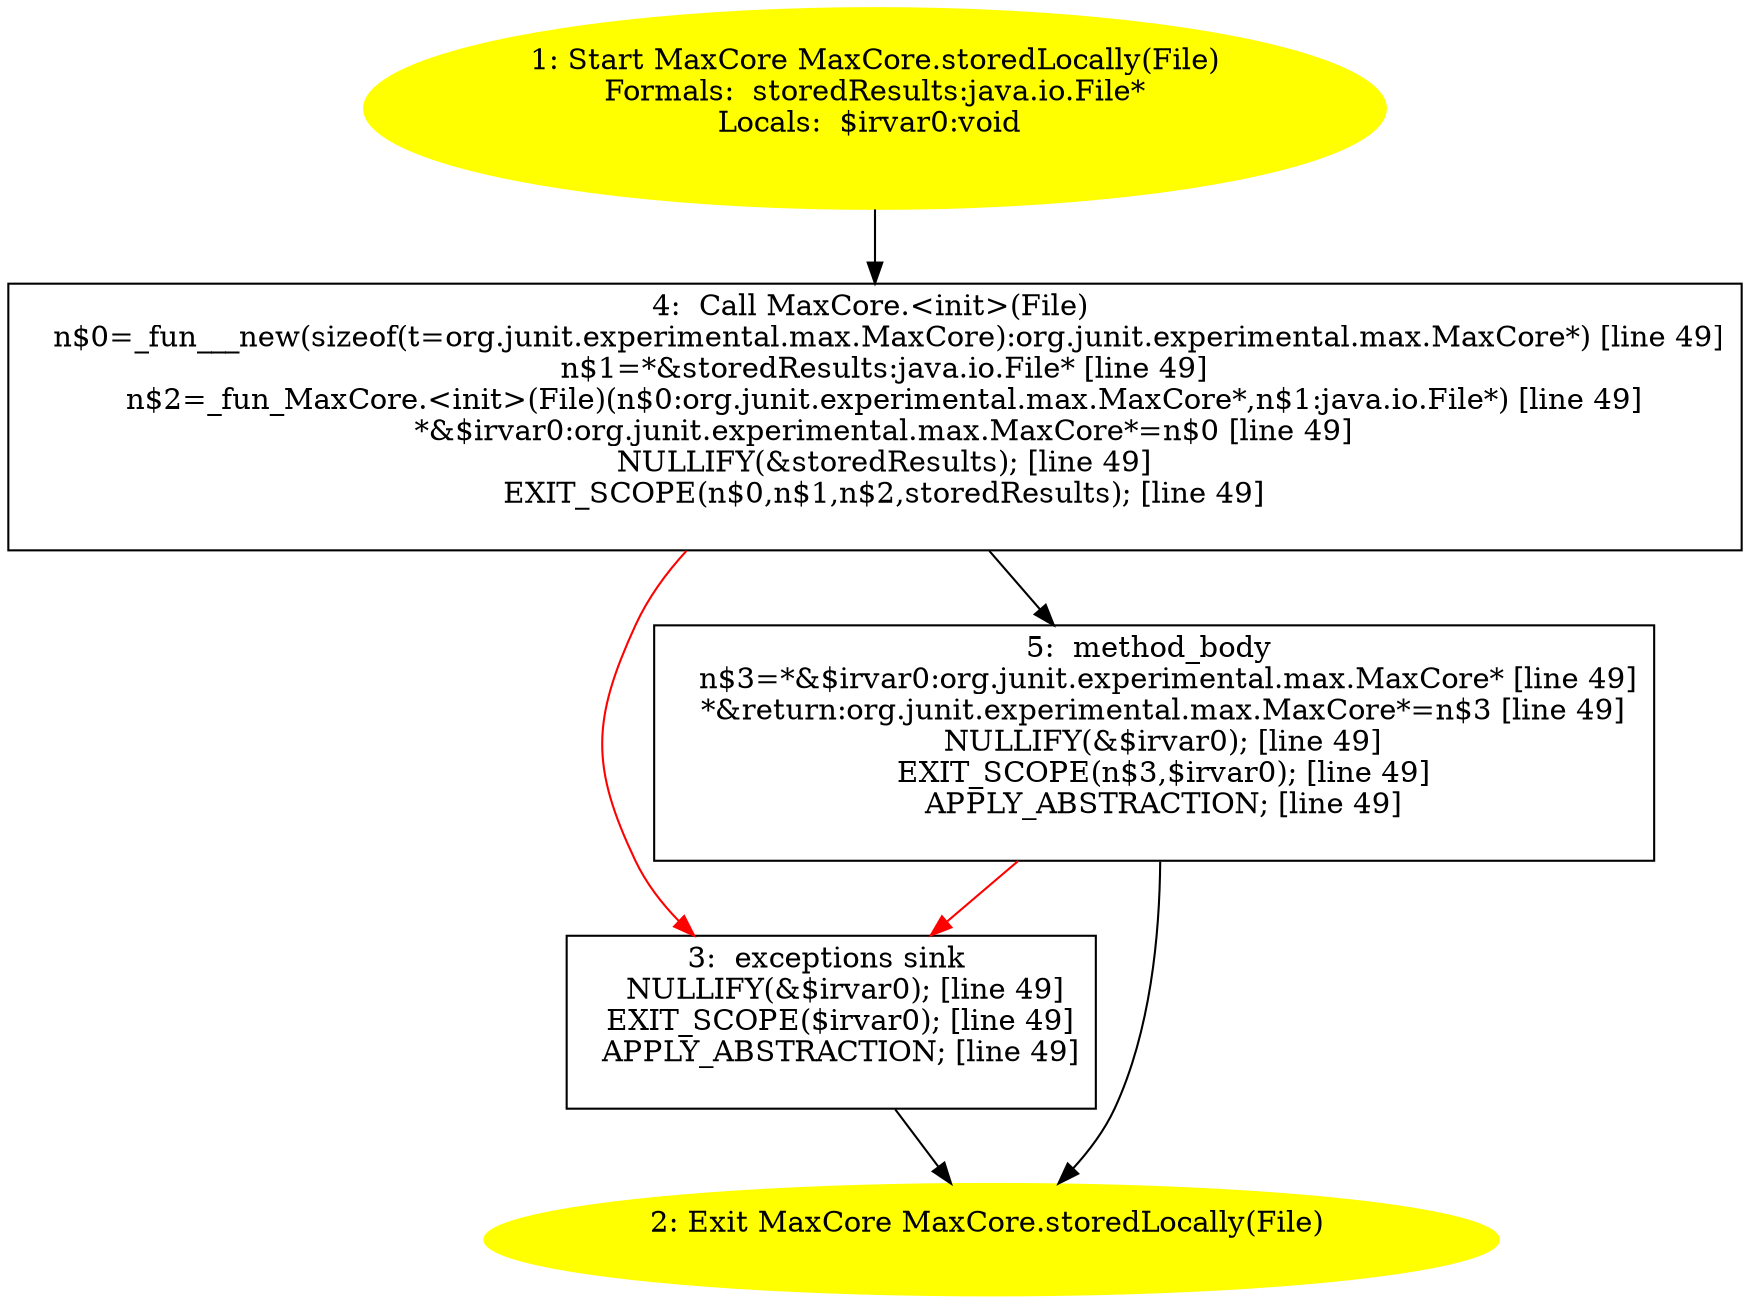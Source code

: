 /* @generated */
digraph cfg {
"org.junit.experimental.max.MaxCore.storedLocally(java.io.File):org.junit.experimental.max.MaxCore.a932bf42ba549a41901f1a8804473c7b_1" [label="1: Start MaxCore MaxCore.storedLocally(File)\nFormals:  storedResults:java.io.File*\nLocals:  $irvar0:void \n  " color=yellow style=filled]
	

	 "org.junit.experimental.max.MaxCore.storedLocally(java.io.File):org.junit.experimental.max.MaxCore.a932bf42ba549a41901f1a8804473c7b_1" -> "org.junit.experimental.max.MaxCore.storedLocally(java.io.File):org.junit.experimental.max.MaxCore.a932bf42ba549a41901f1a8804473c7b_4" ;
"org.junit.experimental.max.MaxCore.storedLocally(java.io.File):org.junit.experimental.max.MaxCore.a932bf42ba549a41901f1a8804473c7b_2" [label="2: Exit MaxCore MaxCore.storedLocally(File) \n  " color=yellow style=filled]
	

"org.junit.experimental.max.MaxCore.storedLocally(java.io.File):org.junit.experimental.max.MaxCore.a932bf42ba549a41901f1a8804473c7b_3" [label="3:  exceptions sink \n   NULLIFY(&$irvar0); [line 49]\n  EXIT_SCOPE($irvar0); [line 49]\n  APPLY_ABSTRACTION; [line 49]\n " shape="box"]
	

	 "org.junit.experimental.max.MaxCore.storedLocally(java.io.File):org.junit.experimental.max.MaxCore.a932bf42ba549a41901f1a8804473c7b_3" -> "org.junit.experimental.max.MaxCore.storedLocally(java.io.File):org.junit.experimental.max.MaxCore.a932bf42ba549a41901f1a8804473c7b_2" ;
"org.junit.experimental.max.MaxCore.storedLocally(java.io.File):org.junit.experimental.max.MaxCore.a932bf42ba549a41901f1a8804473c7b_4" [label="4:  Call MaxCore.<init>(File) \n   n$0=_fun___new(sizeof(t=org.junit.experimental.max.MaxCore):org.junit.experimental.max.MaxCore*) [line 49]\n  n$1=*&storedResults:java.io.File* [line 49]\n  n$2=_fun_MaxCore.<init>(File)(n$0:org.junit.experimental.max.MaxCore*,n$1:java.io.File*) [line 49]\n  *&$irvar0:org.junit.experimental.max.MaxCore*=n$0 [line 49]\n  NULLIFY(&storedResults); [line 49]\n  EXIT_SCOPE(n$0,n$1,n$2,storedResults); [line 49]\n " shape="box"]
	

	 "org.junit.experimental.max.MaxCore.storedLocally(java.io.File):org.junit.experimental.max.MaxCore.a932bf42ba549a41901f1a8804473c7b_4" -> "org.junit.experimental.max.MaxCore.storedLocally(java.io.File):org.junit.experimental.max.MaxCore.a932bf42ba549a41901f1a8804473c7b_5" ;
	 "org.junit.experimental.max.MaxCore.storedLocally(java.io.File):org.junit.experimental.max.MaxCore.a932bf42ba549a41901f1a8804473c7b_4" -> "org.junit.experimental.max.MaxCore.storedLocally(java.io.File):org.junit.experimental.max.MaxCore.a932bf42ba549a41901f1a8804473c7b_3" [color="red" ];
"org.junit.experimental.max.MaxCore.storedLocally(java.io.File):org.junit.experimental.max.MaxCore.a932bf42ba549a41901f1a8804473c7b_5" [label="5:  method_body \n   n$3=*&$irvar0:org.junit.experimental.max.MaxCore* [line 49]\n  *&return:org.junit.experimental.max.MaxCore*=n$3 [line 49]\n  NULLIFY(&$irvar0); [line 49]\n  EXIT_SCOPE(n$3,$irvar0); [line 49]\n  APPLY_ABSTRACTION; [line 49]\n " shape="box"]
	

	 "org.junit.experimental.max.MaxCore.storedLocally(java.io.File):org.junit.experimental.max.MaxCore.a932bf42ba549a41901f1a8804473c7b_5" -> "org.junit.experimental.max.MaxCore.storedLocally(java.io.File):org.junit.experimental.max.MaxCore.a932bf42ba549a41901f1a8804473c7b_2" ;
	 "org.junit.experimental.max.MaxCore.storedLocally(java.io.File):org.junit.experimental.max.MaxCore.a932bf42ba549a41901f1a8804473c7b_5" -> "org.junit.experimental.max.MaxCore.storedLocally(java.io.File):org.junit.experimental.max.MaxCore.a932bf42ba549a41901f1a8804473c7b_3" [color="red" ];
}
